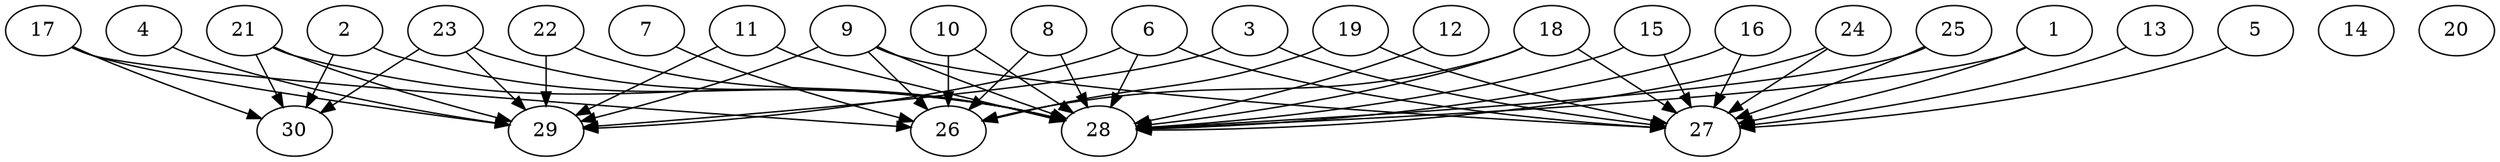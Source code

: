 // DAG automatically generated by daggen at Thu Oct  3 14:04:19 2019
// ./daggen --dot -n 30 --ccr 0.3 --fat 0.9 --regular 0.7 --density 0.7 --mindata 5242880 --maxdata 52428800 
digraph G {
  1 [size="26743467", alpha="0.04", expect_size="8023040"] 
  1 -> 27 [size ="8023040"]
  1 -> 28 [size ="8023040"]
  2 [size="147319467", alpha="0.16", expect_size="44195840"] 
  2 -> 28 [size ="44195840"]
  2 -> 30 [size ="44195840"]
  3 [size="123600213", alpha="0.11", expect_size="37080064"] 
  3 -> 27 [size ="37080064"]
  3 -> 29 [size ="37080064"]
  4 [size="148821333", alpha="0.07", expect_size="44646400"] 
  4 -> 29 [size ="44646400"]
  5 [size="169809920", alpha="0.06", expect_size="50942976"] 
  5 -> 27 [size ="50942976"]
  6 [size="173646507", alpha="0.19", expect_size="52093952"] 
  6 -> 27 [size ="52093952"]
  6 -> 28 [size ="52093952"]
  6 -> 29 [size ="52093952"]
  7 [size="148363947", alpha="0.19", expect_size="44509184"] 
  7 -> 26 [size ="44509184"]
  8 [size="80687787", alpha="0.09", expect_size="24206336"] 
  8 -> 26 [size ="24206336"]
  8 -> 28 [size ="24206336"]
  9 [size="96689493", alpha="0.07", expect_size="29006848"] 
  9 -> 26 [size ="29006848"]
  9 -> 27 [size ="29006848"]
  9 -> 28 [size ="29006848"]
  9 -> 29 [size ="29006848"]
  10 [size="48011947", alpha="0.05", expect_size="14403584"] 
  10 -> 26 [size ="14403584"]
  10 -> 28 [size ="14403584"]
  11 [size="167290880", alpha="0.18", expect_size="50187264"] 
  11 -> 28 [size ="50187264"]
  11 -> 29 [size ="50187264"]
  12 [size="38912000", alpha="0.18", expect_size="11673600"] 
  12 -> 28 [size ="11673600"]
  13 [size="165239467", alpha="0.06", expect_size="49571840"] 
  13 -> 27 [size ="49571840"]
  14 [size="91589973", alpha="0.19", expect_size="27476992"] 
  15 [size="143622827", alpha="0.08", expect_size="43086848"] 
  15 -> 27 [size ="43086848"]
  15 -> 28 [size ="43086848"]
  16 [size="37294080", alpha="0.05", expect_size="11188224"] 
  16 -> 27 [size ="11188224"]
  16 -> 28 [size ="11188224"]
  17 [size="32952320", alpha="0.05", expect_size="9885696"] 
  17 -> 26 [size ="9885696"]
  17 -> 29 [size ="9885696"]
  17 -> 30 [size ="9885696"]
  18 [size="28347733", alpha="0.07", expect_size="8504320"] 
  18 -> 26 [size ="8504320"]
  18 -> 27 [size ="8504320"]
  18 -> 28 [size ="8504320"]
  19 [size="96539307", alpha="0.19", expect_size="28961792"] 
  19 -> 26 [size ="28961792"]
  19 -> 27 [size ="28961792"]
  20 [size="155436373", alpha="0.19", expect_size="46630912"] 
  21 [size="36580693", alpha="0.00", expect_size="10974208"] 
  21 -> 28 [size ="10974208"]
  21 -> 29 [size ="10974208"]
  21 -> 30 [size ="10974208"]
  22 [size="18872320", alpha="0.18", expect_size="5661696"] 
  22 -> 28 [size ="5661696"]
  22 -> 29 [size ="5661696"]
  23 [size="163689813", alpha="0.09", expect_size="49106944"] 
  23 -> 28 [size ="49106944"]
  23 -> 29 [size ="49106944"]
  23 -> 30 [size ="49106944"]
  24 [size="55511040", alpha="0.17", expect_size="16653312"] 
  24 -> 27 [size ="16653312"]
  24 -> 28 [size ="16653312"]
  25 [size="44772693", alpha="0.04", expect_size="13431808"] 
  25 -> 27 [size ="13431808"]
  25 -> 28 [size ="13431808"]
  26 [size="107335680", alpha="0.11", expect_size="32200704"] 
  27 [size="142783147", alpha="0.14", expect_size="42834944"] 
  28 [size="22807893", alpha="0.06", expect_size="6842368"] 
  29 [size="76130987", alpha="0.08", expect_size="22839296"] 
  30 [size="72168107", alpha="0.13", expect_size="21650432"] 
}
